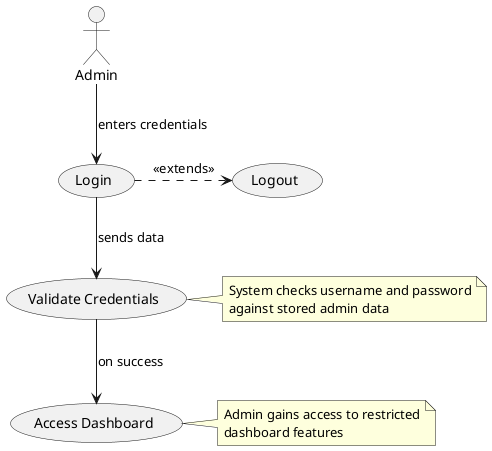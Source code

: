 @startuml AdminLoginUseCase

actor Admin

Admin --> (Login) : enters credentials
(Login) --> (Validate Credentials) : sends data
(Validate Credentials) --> (Access Dashboard) : on success
(Login) .> (Logout) : <<extends>>

note right of (Validate Credentials)
  System checks username and password
  against stored admin data
end note

note right of (Access Dashboard)
  Admin gains access to restricted
  dashboard features
end note

@enduml

@startuml CreateUserUseCase
actor Admin
Admin --> (Tạo người dùng mới)
note right: Admin creates a new user account
@enduml

